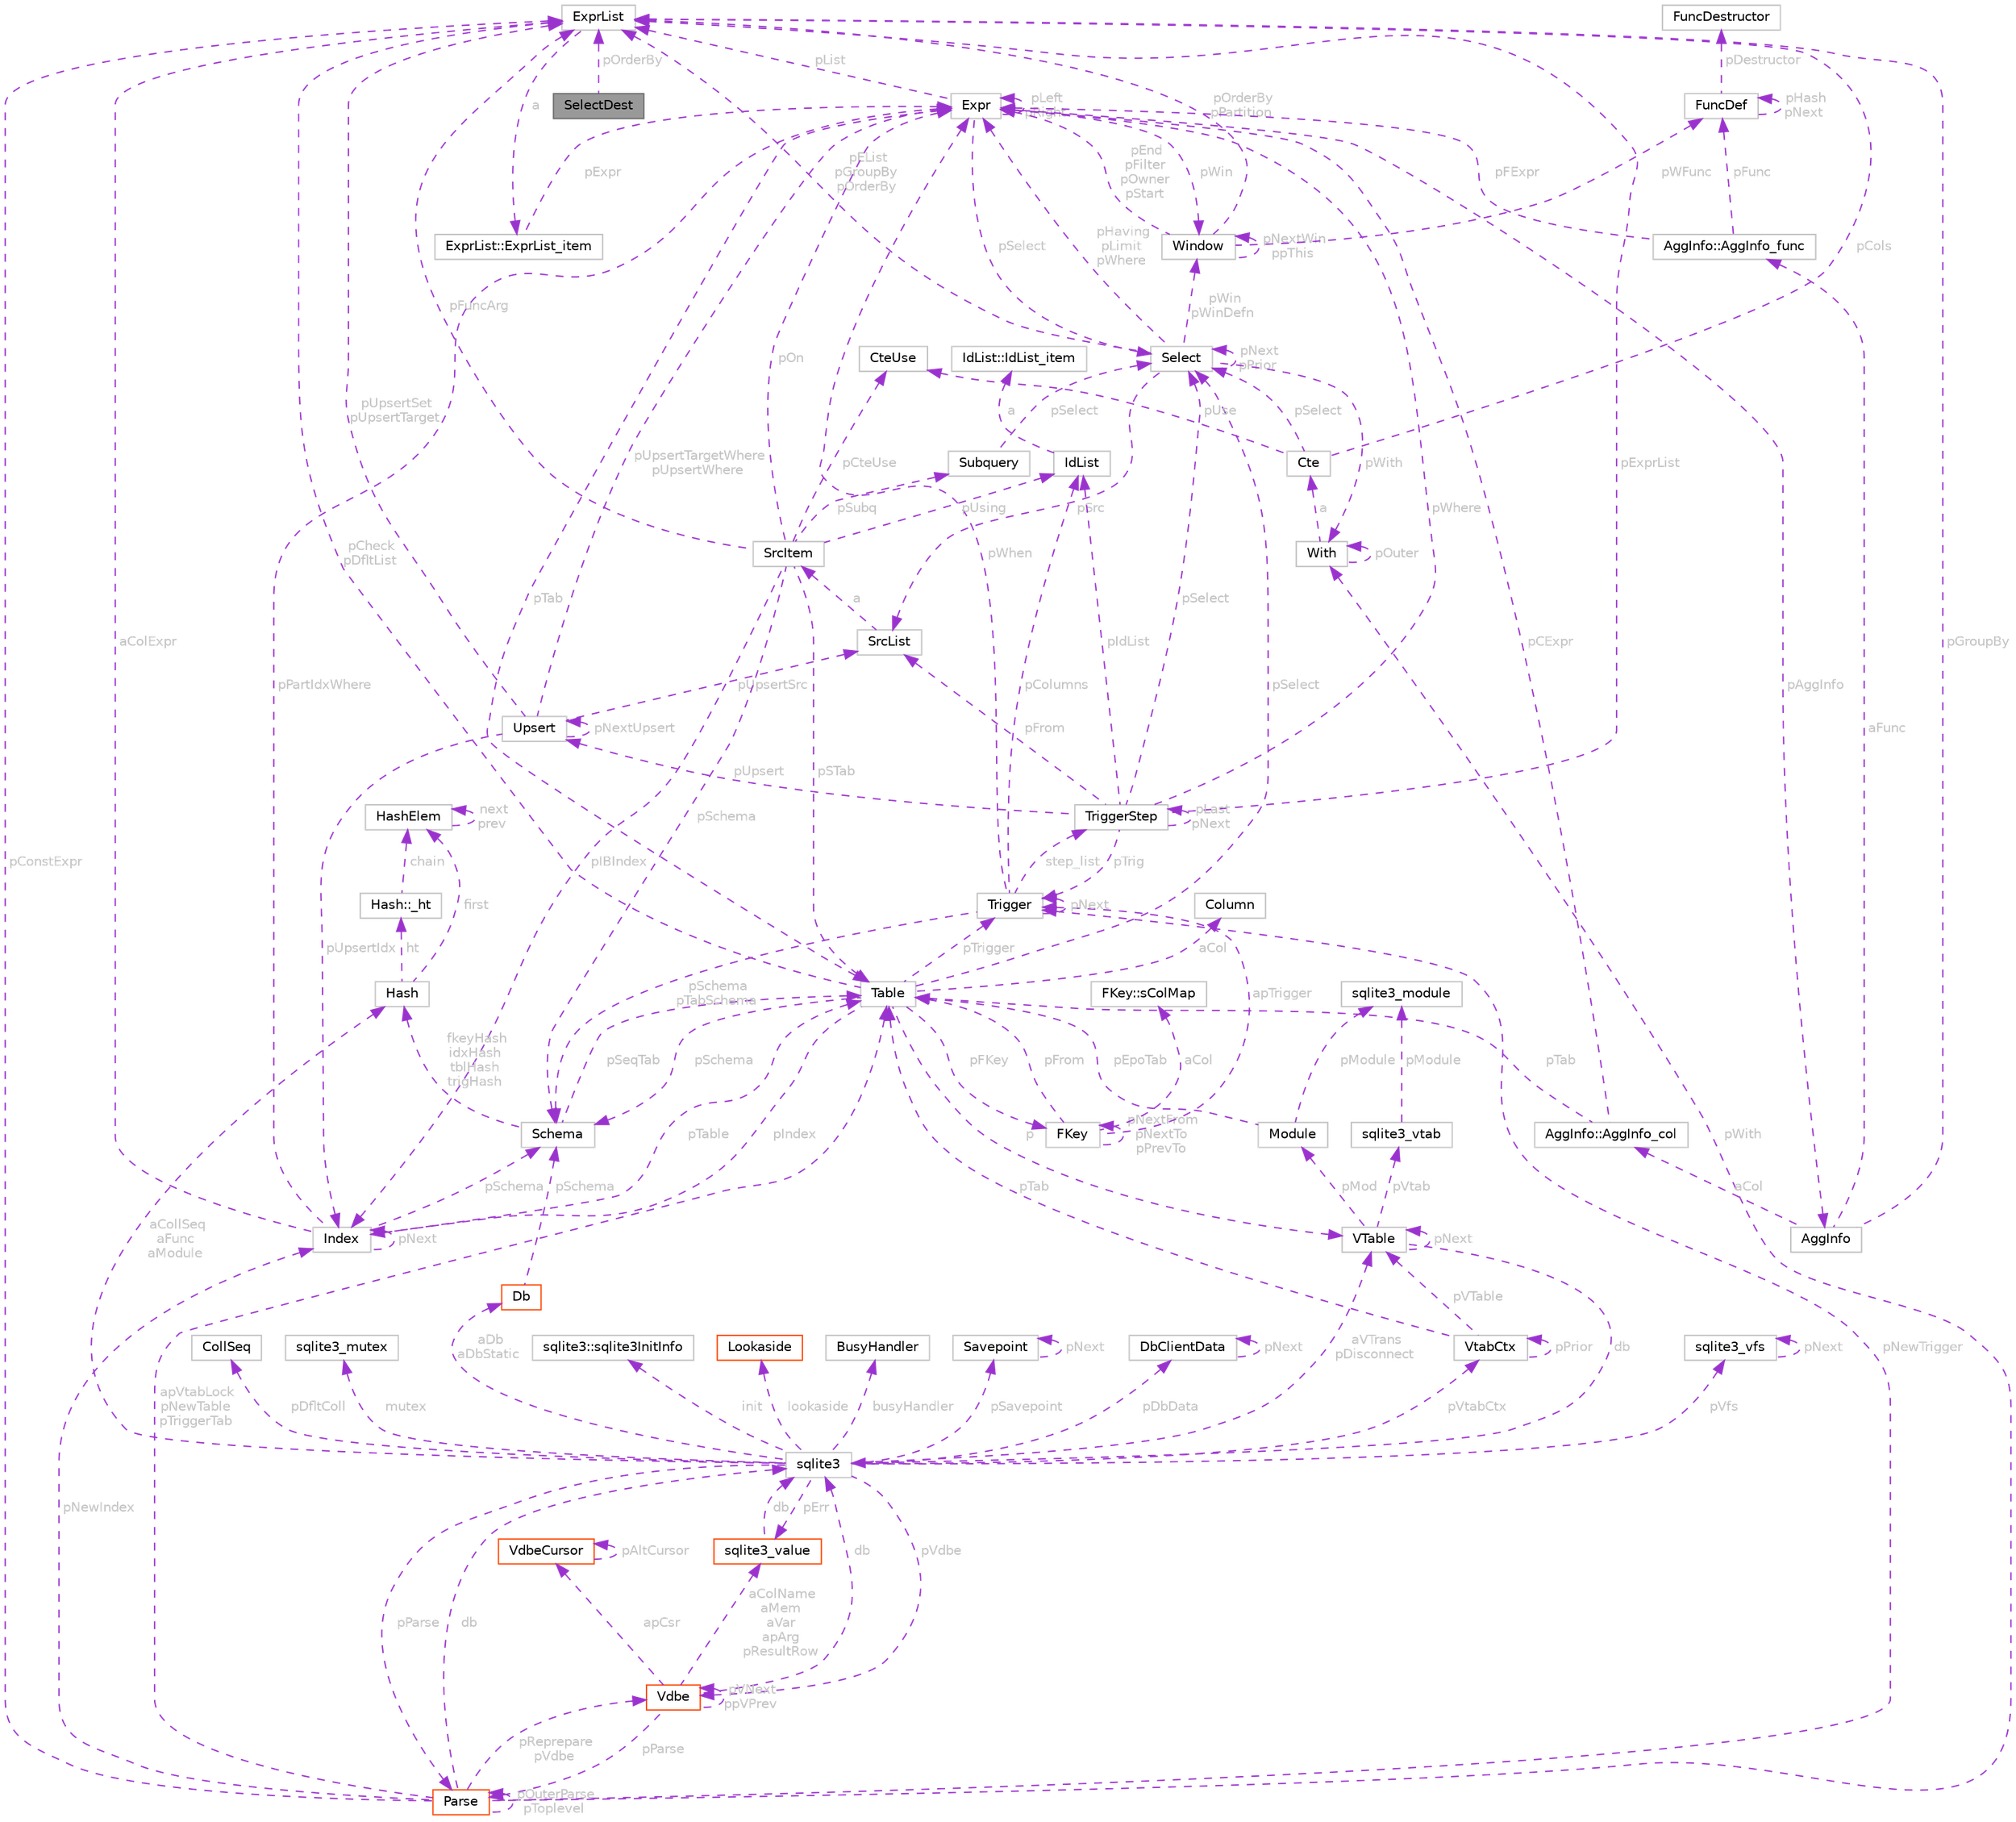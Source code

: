 digraph "SelectDest"
{
 // LATEX_PDF_SIZE
  bgcolor="transparent";
  edge [fontname=Helvetica,fontsize=10,labelfontname=Helvetica,labelfontsize=10];
  node [fontname=Helvetica,fontsize=10,shape=box,height=0.2,width=0.4];
  Node1 [id="Node000001",label="SelectDest",height=0.2,width=0.4,color="gray40", fillcolor="grey60", style="filled", fontcolor="black",tooltip=" "];
  Node2 -> Node1 [id="edge1_Node000001_Node000002",dir="back",color="darkorchid3",style="dashed",tooltip=" ",label=" pOrderBy",fontcolor="grey" ];
  Node2 [id="Node000002",label="ExprList",height=0.2,width=0.4,color="grey75", fillcolor="white", style="filled",URL="$structExprList.html",tooltip=" "];
  Node3 -> Node2 [id="edge2_Node000002_Node000003",dir="back",color="darkorchid3",style="dashed",tooltip=" ",label=" a",fontcolor="grey" ];
  Node3 [id="Node000003",label="ExprList::ExprList_item",height=0.2,width=0.4,color="grey75", fillcolor="white", style="filled",URL="$structExprList_1_1ExprList__item.html",tooltip=" "];
  Node4 -> Node3 [id="edge3_Node000003_Node000004",dir="back",color="darkorchid3",style="dashed",tooltip=" ",label=" pExpr",fontcolor="grey" ];
  Node4 [id="Node000004",label="Expr",height=0.2,width=0.4,color="grey75", fillcolor="white", style="filled",URL="$structExpr.html",tooltip=" "];
  Node4 -> Node4 [id="edge4_Node000004_Node000004",dir="back",color="darkorchid3",style="dashed",tooltip=" ",label=" pLeft\npRight",fontcolor="grey" ];
  Node2 -> Node4 [id="edge5_Node000004_Node000002",dir="back",color="darkorchid3",style="dashed",tooltip=" ",label=" pList",fontcolor="grey" ];
  Node5 -> Node4 [id="edge6_Node000004_Node000005",dir="back",color="darkorchid3",style="dashed",tooltip=" ",label=" pSelect",fontcolor="grey" ];
  Node5 [id="Node000005",label="Select",height=0.2,width=0.4,color="grey75", fillcolor="white", style="filled",URL="$structSelect.html",tooltip=" "];
  Node2 -> Node5 [id="edge7_Node000005_Node000002",dir="back",color="darkorchid3",style="dashed",tooltip=" ",label=" pEList\npGroupBy\npOrderBy",fontcolor="grey" ];
  Node6 -> Node5 [id="edge8_Node000005_Node000006",dir="back",color="darkorchid3",style="dashed",tooltip=" ",label=" pSrc",fontcolor="grey" ];
  Node6 [id="Node000006",label="SrcList",height=0.2,width=0.4,color="grey75", fillcolor="white", style="filled",URL="$structSrcList.html",tooltip=" "];
  Node7 -> Node6 [id="edge9_Node000006_Node000007",dir="back",color="darkorchid3",style="dashed",tooltip=" ",label=" a",fontcolor="grey" ];
  Node7 [id="Node000007",label="SrcItem",height=0.2,width=0.4,color="grey75", fillcolor="white", style="filled",URL="$structSrcItem.html",tooltip=" "];
  Node8 -> Node7 [id="edge10_Node000007_Node000008",dir="back",color="darkorchid3",style="dashed",tooltip=" ",label=" pSTab",fontcolor="grey" ];
  Node8 [id="Node000008",label="Table",height=0.2,width=0.4,color="grey75", fillcolor="white", style="filled",URL="$structTable.html",tooltip=" "];
  Node9 -> Node8 [id="edge11_Node000008_Node000009",dir="back",color="darkorchid3",style="dashed",tooltip=" ",label=" aCol",fontcolor="grey" ];
  Node9 [id="Node000009",label="Column",height=0.2,width=0.4,color="grey75", fillcolor="white", style="filled",URL="$structColumn.html",tooltip=" "];
  Node10 -> Node8 [id="edge12_Node000008_Node000010",dir="back",color="darkorchid3",style="dashed",tooltip=" ",label=" pIndex",fontcolor="grey" ];
  Node10 [id="Node000010",label="Index",height=0.2,width=0.4,color="grey75", fillcolor="white", style="filled",URL="$structIndex.html",tooltip=" "];
  Node8 -> Node10 [id="edge13_Node000010_Node000008",dir="back",color="darkorchid3",style="dashed",tooltip=" ",label=" pTable",fontcolor="grey" ];
  Node10 -> Node10 [id="edge14_Node000010_Node000010",dir="back",color="darkorchid3",style="dashed",tooltip=" ",label=" pNext",fontcolor="grey" ];
  Node11 -> Node10 [id="edge15_Node000010_Node000011",dir="back",color="darkorchid3",style="dashed",tooltip=" ",label=" pSchema",fontcolor="grey" ];
  Node11 [id="Node000011",label="Schema",height=0.2,width=0.4,color="grey75", fillcolor="white", style="filled",URL="$structSchema.html",tooltip=" "];
  Node12 -> Node11 [id="edge16_Node000011_Node000012",dir="back",color="darkorchid3",style="dashed",tooltip=" ",label=" fkeyHash\nidxHash\ntblHash\ntrigHash",fontcolor="grey" ];
  Node12 [id="Node000012",label="Hash",height=0.2,width=0.4,color="grey75", fillcolor="white", style="filled",URL="$structHash.html",tooltip=" "];
  Node13 -> Node12 [id="edge17_Node000012_Node000013",dir="back",color="darkorchid3",style="dashed",tooltip=" ",label=" first",fontcolor="grey" ];
  Node13 [id="Node000013",label="HashElem",height=0.2,width=0.4,color="grey75", fillcolor="white", style="filled",URL="$structHashElem.html",tooltip=" "];
  Node13 -> Node13 [id="edge18_Node000013_Node000013",dir="back",color="darkorchid3",style="dashed",tooltip=" ",label=" next\nprev",fontcolor="grey" ];
  Node14 -> Node12 [id="edge19_Node000012_Node000014",dir="back",color="darkorchid3",style="dashed",tooltip=" ",label=" ht",fontcolor="grey" ];
  Node14 [id="Node000014",label="Hash::_ht",height=0.2,width=0.4,color="grey75", fillcolor="white", style="filled",URL="$structHash_1_1__ht.html",tooltip=" "];
  Node13 -> Node14 [id="edge20_Node000014_Node000013",dir="back",color="darkorchid3",style="dashed",tooltip=" ",label=" chain",fontcolor="grey" ];
  Node8 -> Node11 [id="edge21_Node000011_Node000008",dir="back",color="darkorchid3",style="dashed",tooltip=" ",label=" pSeqTab",fontcolor="grey" ];
  Node4 -> Node10 [id="edge22_Node000010_Node000004",dir="back",color="darkorchid3",style="dashed",tooltip=" ",label=" pPartIdxWhere",fontcolor="grey" ];
  Node2 -> Node10 [id="edge23_Node000010_Node000002",dir="back",color="darkorchid3",style="dashed",tooltip=" ",label=" aColExpr",fontcolor="grey" ];
  Node2 -> Node8 [id="edge24_Node000008_Node000002",dir="back",color="darkorchid3",style="dashed",tooltip=" ",label=" pCheck\npDfltList",fontcolor="grey" ];
  Node15 -> Node8 [id="edge25_Node000008_Node000015",dir="back",color="darkorchid3",style="dashed",tooltip=" ",label=" pFKey",fontcolor="grey" ];
  Node15 [id="Node000015",label="FKey",height=0.2,width=0.4,color="grey75", fillcolor="white", style="filled",URL="$structFKey.html",tooltip=" "];
  Node8 -> Node15 [id="edge26_Node000015_Node000008",dir="back",color="darkorchid3",style="dashed",tooltip=" ",label=" pFrom",fontcolor="grey" ];
  Node15 -> Node15 [id="edge27_Node000015_Node000015",dir="back",color="darkorchid3",style="dashed",tooltip=" ",label=" pNextFrom\npNextTo\npPrevTo",fontcolor="grey" ];
  Node16 -> Node15 [id="edge28_Node000015_Node000016",dir="back",color="darkorchid3",style="dashed",tooltip=" ",label=" apTrigger",fontcolor="grey" ];
  Node16 [id="Node000016",label="Trigger",height=0.2,width=0.4,color="grey75", fillcolor="white", style="filled",URL="$structTrigger.html",tooltip=" "];
  Node4 -> Node16 [id="edge29_Node000016_Node000004",dir="back",color="darkorchid3",style="dashed",tooltip=" ",label=" pWhen",fontcolor="grey" ];
  Node17 -> Node16 [id="edge30_Node000016_Node000017",dir="back",color="darkorchid3",style="dashed",tooltip=" ",label=" pColumns",fontcolor="grey" ];
  Node17 [id="Node000017",label="IdList",height=0.2,width=0.4,color="grey75", fillcolor="white", style="filled",URL="$structIdList.html",tooltip=" "];
  Node18 -> Node17 [id="edge31_Node000017_Node000018",dir="back",color="darkorchid3",style="dashed",tooltip=" ",label=" a",fontcolor="grey" ];
  Node18 [id="Node000018",label="IdList::IdList_item",height=0.2,width=0.4,color="grey75", fillcolor="white", style="filled",URL="$structIdList_1_1IdList__item.html",tooltip=" "];
  Node11 -> Node16 [id="edge32_Node000016_Node000011",dir="back",color="darkorchid3",style="dashed",tooltip=" ",label=" pSchema\npTabSchema",fontcolor="grey" ];
  Node19 -> Node16 [id="edge33_Node000016_Node000019",dir="back",color="darkorchid3",style="dashed",tooltip=" ",label=" step_list",fontcolor="grey" ];
  Node19 [id="Node000019",label="TriggerStep",height=0.2,width=0.4,color="grey75", fillcolor="white", style="filled",URL="$structTriggerStep.html",tooltip=" "];
  Node16 -> Node19 [id="edge34_Node000019_Node000016",dir="back",color="darkorchid3",style="dashed",tooltip=" ",label=" pTrig",fontcolor="grey" ];
  Node5 -> Node19 [id="edge35_Node000019_Node000005",dir="back",color="darkorchid3",style="dashed",tooltip=" ",label=" pSelect",fontcolor="grey" ];
  Node6 -> Node19 [id="edge36_Node000019_Node000006",dir="back",color="darkorchid3",style="dashed",tooltip=" ",label=" pFrom",fontcolor="grey" ];
  Node4 -> Node19 [id="edge37_Node000019_Node000004",dir="back",color="darkorchid3",style="dashed",tooltip=" ",label=" pWhere",fontcolor="grey" ];
  Node2 -> Node19 [id="edge38_Node000019_Node000002",dir="back",color="darkorchid3",style="dashed",tooltip=" ",label=" pExprList",fontcolor="grey" ];
  Node17 -> Node19 [id="edge39_Node000019_Node000017",dir="back",color="darkorchid3",style="dashed",tooltip=" ",label=" pIdList",fontcolor="grey" ];
  Node20 -> Node19 [id="edge40_Node000019_Node000020",dir="back",color="darkorchid3",style="dashed",tooltip=" ",label=" pUpsert",fontcolor="grey" ];
  Node20 [id="Node000020",label="Upsert",height=0.2,width=0.4,color="grey75", fillcolor="white", style="filled",URL="$structUpsert.html",tooltip=" "];
  Node2 -> Node20 [id="edge41_Node000020_Node000002",dir="back",color="darkorchid3",style="dashed",tooltip=" ",label=" pUpsertSet\npUpsertTarget",fontcolor="grey" ];
  Node4 -> Node20 [id="edge42_Node000020_Node000004",dir="back",color="darkorchid3",style="dashed",tooltip=" ",label=" pUpsertTargetWhere\npUpsertWhere",fontcolor="grey" ];
  Node20 -> Node20 [id="edge43_Node000020_Node000020",dir="back",color="darkorchid3",style="dashed",tooltip=" ",label=" pNextUpsert",fontcolor="grey" ];
  Node10 -> Node20 [id="edge44_Node000020_Node000010",dir="back",color="darkorchid3",style="dashed",tooltip=" ",label=" pUpsertIdx",fontcolor="grey" ];
  Node6 -> Node20 [id="edge45_Node000020_Node000006",dir="back",color="darkorchid3",style="dashed",tooltip=" ",label=" pUpsertSrc",fontcolor="grey" ];
  Node19 -> Node19 [id="edge46_Node000019_Node000019",dir="back",color="darkorchid3",style="dashed",tooltip=" ",label=" pLast\npNext",fontcolor="grey" ];
  Node16 -> Node16 [id="edge47_Node000016_Node000016",dir="back",color="darkorchid3",style="dashed",tooltip=" ",label=" pNext",fontcolor="grey" ];
  Node21 -> Node15 [id="edge48_Node000015_Node000021",dir="back",color="darkorchid3",style="dashed",tooltip=" ",label=" aCol",fontcolor="grey" ];
  Node21 [id="Node000021",label="FKey::sColMap",height=0.2,width=0.4,color="grey75", fillcolor="white", style="filled",URL="$structFKey_1_1sColMap.html",tooltip=" "];
  Node5 -> Node8 [id="edge49_Node000008_Node000005",dir="back",color="darkorchid3",style="dashed",tooltip=" ",label=" pSelect",fontcolor="grey" ];
  Node22 -> Node8 [id="edge50_Node000008_Node000022",dir="back",color="darkorchid3",style="dashed",tooltip=" ",label=" p",fontcolor="grey" ];
  Node22 [id="Node000022",label="VTable",height=0.2,width=0.4,color="grey75", fillcolor="white", style="filled",URL="$structVTable.html",tooltip=" "];
  Node23 -> Node22 [id="edge51_Node000022_Node000023",dir="back",color="darkorchid3",style="dashed",tooltip=" ",label=" db",fontcolor="grey" ];
  Node23 [id="Node000023",label="sqlite3",height=0.2,width=0.4,color="grey75", fillcolor="white", style="filled",URL="$structsqlite3.html",tooltip=" "];
  Node24 -> Node23 [id="edge52_Node000023_Node000024",dir="back",color="darkorchid3",style="dashed",tooltip=" ",label=" pVfs",fontcolor="grey" ];
  Node24 [id="Node000024",label="sqlite3_vfs",height=0.2,width=0.4,color="grey75", fillcolor="white", style="filled",URL="$structsqlite3__vfs.html",tooltip=" "];
  Node24 -> Node24 [id="edge53_Node000024_Node000024",dir="back",color="darkorchid3",style="dashed",tooltip=" ",label=" pNext",fontcolor="grey" ];
  Node25 -> Node23 [id="edge54_Node000023_Node000025",dir="back",color="darkorchid3",style="dashed",tooltip=" ",label=" pVdbe",fontcolor="grey" ];
  Node25 [id="Node000025",label="Vdbe",height=0.2,width=0.4,color="orangered", fillcolor="white", style="filled",URL="$structVdbe.html",tooltip=" "];
  Node23 -> Node25 [id="edge55_Node000025_Node000023",dir="back",color="darkorchid3",style="dashed",tooltip=" ",label=" db",fontcolor="grey" ];
  Node25 -> Node25 [id="edge56_Node000025_Node000025",dir="back",color="darkorchid3",style="dashed",tooltip=" ",label=" pVNext\nppVPrev",fontcolor="grey" ];
  Node26 -> Node25 [id="edge57_Node000025_Node000026",dir="back",color="darkorchid3",style="dashed",tooltip=" ",label=" pParse",fontcolor="grey" ];
  Node26 [id="Node000026",label="Parse",height=0.2,width=0.4,color="orangered", fillcolor="white", style="filled",URL="$structParse.html",tooltip=" "];
  Node23 -> Node26 [id="edge58_Node000026_Node000023",dir="back",color="darkorchid3",style="dashed",tooltip=" ",label=" db",fontcolor="grey" ];
  Node25 -> Node26 [id="edge59_Node000026_Node000025",dir="back",color="darkorchid3",style="dashed",tooltip=" ",label=" pReprepare\npVdbe",fontcolor="grey" ];
  Node2 -> Node26 [id="edge60_Node000026_Node000002",dir="back",color="darkorchid3",style="dashed",tooltip=" ",label=" pConstExpr",fontcolor="grey" ];
  Node26 -> Node26 [id="edge61_Node000026_Node000026",dir="back",color="darkorchid3",style="dashed",tooltip=" ",label=" pOuterParse\npToplevel",fontcolor="grey" ];
  Node8 -> Node26 [id="edge62_Node000026_Node000008",dir="back",color="darkorchid3",style="dashed",tooltip=" ",label=" apVtabLock\npNewTable\npTriggerTab",fontcolor="grey" ];
  Node10 -> Node26 [id="edge63_Node000026_Node000010",dir="back",color="darkorchid3",style="dashed",tooltip=" ",label=" pNewIndex",fontcolor="grey" ];
  Node16 -> Node26 [id="edge64_Node000026_Node000016",dir="back",color="darkorchid3",style="dashed",tooltip=" ",label=" pNewTrigger",fontcolor="grey" ];
  Node45 -> Node26 [id="edge65_Node000026_Node000045",dir="back",color="darkorchid3",style="dashed",tooltip=" ",label=" pWith",fontcolor="grey" ];
  Node45 [id="Node000045",label="With",height=0.2,width=0.4,color="grey75", fillcolor="white", style="filled",URL="$structWith.html",tooltip=" "];
  Node45 -> Node45 [id="edge66_Node000045_Node000045",dir="back",color="darkorchid3",style="dashed",tooltip=" ",label=" pOuter",fontcolor="grey" ];
  Node46 -> Node45 [id="edge67_Node000045_Node000046",dir="back",color="darkorchid3",style="dashed",tooltip=" ",label=" a",fontcolor="grey" ];
  Node46 [id="Node000046",label="Cte",height=0.2,width=0.4,color="grey75", fillcolor="white", style="filled",URL="$structCte.html",tooltip=" "];
  Node2 -> Node46 [id="edge68_Node000046_Node000002",dir="back",color="darkorchid3",style="dashed",tooltip=" ",label=" pCols",fontcolor="grey" ];
  Node5 -> Node46 [id="edge69_Node000046_Node000005",dir="back",color="darkorchid3",style="dashed",tooltip=" ",label=" pSelect",fontcolor="grey" ];
  Node47 -> Node46 [id="edge70_Node000046_Node000047",dir="back",color="darkorchid3",style="dashed",tooltip=" ",label=" pUse",fontcolor="grey" ];
  Node47 [id="Node000047",label="CteUse",height=0.2,width=0.4,color="grey75", fillcolor="white", style="filled",URL="$structCteUse.html",tooltip=" "];
  Node37 -> Node25 [id="edge71_Node000025_Node000037",dir="back",color="darkorchid3",style="dashed",tooltip=" ",label=" aColName\naMem\naVar\napArg\npResultRow",fontcolor="grey" ];
  Node37 [id="Node000037",label="sqlite3_value",height=0.2,width=0.4,color="orangered", fillcolor="white", style="filled",URL="$structsqlite3__value.html",tooltip=" "];
  Node23 -> Node37 [id="edge72_Node000037_Node000023",dir="back",color="darkorchid3",style="dashed",tooltip=" ",label=" db",fontcolor="grey" ];
  Node49 -> Node25 [id="edge73_Node000025_Node000049",dir="back",color="darkorchid3",style="dashed",tooltip=" ",label=" apCsr",fontcolor="grey" ];
  Node49 [id="Node000049",label="VdbeCursor",height=0.2,width=0.4,color="orangered", fillcolor="white", style="filled",URL="$structVdbeCursor.html",tooltip=" "];
  Node49 -> Node49 [id="edge74_Node000049_Node000049",dir="back",color="darkorchid3",style="dashed",tooltip=" ",label=" pAltCursor",fontcolor="grey" ];
  Node39 -> Node23 [id="edge75_Node000023_Node000039",dir="back",color="darkorchid3",style="dashed",tooltip=" ",label=" pDfltColl",fontcolor="grey" ];
  Node39 [id="Node000039",label="CollSeq",height=0.2,width=0.4,color="grey75", fillcolor="white", style="filled",URL="$structCollSeq.html",tooltip=" "];
  Node66 -> Node23 [id="edge76_Node000023_Node000066",dir="back",color="darkorchid3",style="dashed",tooltip=" ",label=" mutex",fontcolor="grey" ];
  Node66 [id="Node000066",label="sqlite3_mutex",height=0.2,width=0.4,color="grey75", fillcolor="white", style="filled",URL="$structsqlite3__mutex.html",tooltip=" "];
  Node84 -> Node23 [id="edge77_Node000023_Node000084",dir="back",color="darkorchid3",style="dashed",tooltip=" ",label=" aDb\naDbStatic",fontcolor="grey" ];
  Node84 [id="Node000084",label="Db",height=0.2,width=0.4,color="orangered", fillcolor="white", style="filled",URL="$structDb.html",tooltip=" "];
  Node11 -> Node84 [id="edge78_Node000084_Node000011",dir="back",color="darkorchid3",style="dashed",tooltip=" ",label=" pSchema",fontcolor="grey" ];
  Node85 -> Node23 [id="edge79_Node000023_Node000085",dir="back",color="darkorchid3",style="dashed",tooltip=" ",label=" init",fontcolor="grey" ];
  Node85 [id="Node000085",label="sqlite3::sqlite3InitInfo",height=0.2,width=0.4,color="grey75", fillcolor="white", style="filled",URL="$structsqlite3_1_1sqlite3InitInfo.html",tooltip=" "];
  Node26 -> Node23 [id="edge80_Node000023_Node000026",dir="back",color="darkorchid3",style="dashed",tooltip=" ",label=" pParse",fontcolor="grey" ];
  Node37 -> Node23 [id="edge81_Node000023_Node000037",dir="back",color="darkorchid3",style="dashed",tooltip=" ",label=" pErr",fontcolor="grey" ];
  Node86 -> Node23 [id="edge82_Node000023_Node000086",dir="back",color="darkorchid3",style="dashed",tooltip=" ",label=" lookaside",fontcolor="grey" ];
  Node86 [id="Node000086",label="Lookaside",height=0.2,width=0.4,color="orangered", fillcolor="white", style="filled",URL="$structLookaside.html",tooltip=" "];
  Node12 -> Node23 [id="edge83_Node000023_Node000012",dir="back",color="darkorchid3",style="dashed",tooltip=" ",label=" aCollSeq\naFunc\naModule",fontcolor="grey" ];
  Node88 -> Node23 [id="edge84_Node000023_Node000088",dir="back",color="darkorchid3",style="dashed",tooltip=" ",label=" pVtabCtx",fontcolor="grey" ];
  Node88 [id="Node000088",label="VtabCtx",height=0.2,width=0.4,color="grey75", fillcolor="white", style="filled",URL="$structVtabCtx.html",tooltip=" "];
  Node22 -> Node88 [id="edge85_Node000088_Node000022",dir="back",color="darkorchid3",style="dashed",tooltip=" ",label=" pVTable",fontcolor="grey" ];
  Node8 -> Node88 [id="edge86_Node000088_Node000008",dir="back",color="darkorchid3",style="dashed",tooltip=" ",label=" pTab",fontcolor="grey" ];
  Node88 -> Node88 [id="edge87_Node000088_Node000088",dir="back",color="darkorchid3",style="dashed",tooltip=" ",label=" pPrior",fontcolor="grey" ];
  Node22 -> Node23 [id="edge88_Node000023_Node000022",dir="back",color="darkorchid3",style="dashed",tooltip=" ",label=" aVTrans\npDisconnect",fontcolor="grey" ];
  Node89 -> Node23 [id="edge89_Node000023_Node000089",dir="back",color="darkorchid3",style="dashed",tooltip=" ",label=" busyHandler",fontcolor="grey" ];
  Node89 [id="Node000089",label="BusyHandler",height=0.2,width=0.4,color="grey75", fillcolor="white", style="filled",URL="$structBusyHandler.html",tooltip=" "];
  Node90 -> Node23 [id="edge90_Node000023_Node000090",dir="back",color="darkorchid3",style="dashed",tooltip=" ",label=" pSavepoint",fontcolor="grey" ];
  Node90 [id="Node000090",label="Savepoint",height=0.2,width=0.4,color="grey75", fillcolor="white", style="filled",URL="$structSavepoint.html",tooltip=" "];
  Node90 -> Node90 [id="edge91_Node000090_Node000090",dir="back",color="darkorchid3",style="dashed",tooltip=" ",label=" pNext",fontcolor="grey" ];
  Node91 -> Node23 [id="edge92_Node000023_Node000091",dir="back",color="darkorchid3",style="dashed",tooltip=" ",label=" pDbData",fontcolor="grey" ];
  Node91 [id="Node000091",label="DbClientData",height=0.2,width=0.4,color="grey75", fillcolor="white", style="filled",URL="$structDbClientData.html",tooltip=" "];
  Node91 -> Node91 [id="edge93_Node000091_Node000091",dir="back",color="darkorchid3",style="dashed",tooltip=" ",label=" pNext",fontcolor="grey" ];
  Node92 -> Node22 [id="edge94_Node000022_Node000092",dir="back",color="darkorchid3",style="dashed",tooltip=" ",label=" pMod",fontcolor="grey" ];
  Node92 [id="Node000092",label="Module",height=0.2,width=0.4,color="grey75", fillcolor="white", style="filled",URL="$structModule.html",tooltip=" "];
  Node70 -> Node92 [id="edge95_Node000092_Node000070",dir="back",color="darkorchid3",style="dashed",tooltip=" ",label=" pModule",fontcolor="grey" ];
  Node70 [id="Node000070",label="sqlite3_module",height=0.2,width=0.4,color="grey75", fillcolor="white", style="filled",URL="$structsqlite3__module.html",tooltip=" "];
  Node8 -> Node92 [id="edge96_Node000092_Node000008",dir="back",color="darkorchid3",style="dashed",tooltip=" ",label=" pEpoTab",fontcolor="grey" ];
  Node69 -> Node22 [id="edge97_Node000022_Node000069",dir="back",color="darkorchid3",style="dashed",tooltip=" ",label=" pVtab",fontcolor="grey" ];
  Node69 [id="Node000069",label="sqlite3_vtab",height=0.2,width=0.4,color="grey75", fillcolor="white", style="filled",URL="$structsqlite3__vtab.html",tooltip=" "];
  Node70 -> Node69 [id="edge98_Node000069_Node000070",dir="back",color="darkorchid3",style="dashed",tooltip=" ",label=" pModule",fontcolor="grey" ];
  Node22 -> Node22 [id="edge99_Node000022_Node000022",dir="back",color="darkorchid3",style="dashed",tooltip=" ",label=" pNext",fontcolor="grey" ];
  Node16 -> Node8 [id="edge100_Node000008_Node000016",dir="back",color="darkorchid3",style="dashed",tooltip=" ",label=" pTrigger",fontcolor="grey" ];
  Node11 -> Node8 [id="edge101_Node000008_Node000011",dir="back",color="darkorchid3",style="dashed",tooltip=" ",label=" pSchema",fontcolor="grey" ];
  Node2 -> Node7 [id="edge102_Node000007_Node000002",dir="back",color="darkorchid3",style="dashed",tooltip=" ",label=" pFuncArg",fontcolor="grey" ];
  Node10 -> Node7 [id="edge103_Node000007_Node000010",dir="back",color="darkorchid3",style="dashed",tooltip=" ",label=" pIBIndex",fontcolor="grey" ];
  Node47 -> Node7 [id="edge104_Node000007_Node000047",dir="back",color="darkorchid3",style="dashed",tooltip=" ",label=" pCteUse",fontcolor="grey" ];
  Node4 -> Node7 [id="edge105_Node000007_Node000004",dir="back",color="darkorchid3",style="dashed",tooltip=" ",label=" pOn",fontcolor="grey" ];
  Node17 -> Node7 [id="edge106_Node000007_Node000017",dir="back",color="darkorchid3",style="dashed",tooltip=" ",label=" pUsing",fontcolor="grey" ];
  Node11 -> Node7 [id="edge107_Node000007_Node000011",dir="back",color="darkorchid3",style="dashed",tooltip=" ",label=" pSchema",fontcolor="grey" ];
  Node93 -> Node7 [id="edge108_Node000007_Node000093",dir="back",color="darkorchid3",style="dashed",tooltip=" ",label=" pSubq",fontcolor="grey" ];
  Node93 [id="Node000093",label="Subquery",height=0.2,width=0.4,color="grey75", fillcolor="white", style="filled",URL="$structSubquery.html",tooltip=" "];
  Node5 -> Node93 [id="edge109_Node000093_Node000005",dir="back",color="darkorchid3",style="dashed",tooltip=" ",label=" pSelect",fontcolor="grey" ];
  Node4 -> Node5 [id="edge110_Node000005_Node000004",dir="back",color="darkorchid3",style="dashed",tooltip=" ",label=" pHaving\npLimit\npWhere",fontcolor="grey" ];
  Node5 -> Node5 [id="edge111_Node000005_Node000005",dir="back",color="darkorchid3",style="dashed",tooltip=" ",label=" pNext\npPrior",fontcolor="grey" ];
  Node45 -> Node5 [id="edge112_Node000005_Node000045",dir="back",color="darkorchid3",style="dashed",tooltip=" ",label=" pWith",fontcolor="grey" ];
  Node94 -> Node5 [id="edge113_Node000005_Node000094",dir="back",color="darkorchid3",style="dashed",tooltip=" ",label=" pWin\npWinDefn",fontcolor="grey" ];
  Node94 [id="Node000094",label="Window",height=0.2,width=0.4,color="grey75", fillcolor="white", style="filled",URL="$structWindow.html",tooltip=" "];
  Node2 -> Node94 [id="edge114_Node000094_Node000002",dir="back",color="darkorchid3",style="dashed",tooltip=" ",label=" pOrderBy\npPartition",fontcolor="grey" ];
  Node4 -> Node94 [id="edge115_Node000094_Node000004",dir="back",color="darkorchid3",style="dashed",tooltip=" ",label=" pEnd\npFilter\npOwner\npStart",fontcolor="grey" ];
  Node94 -> Node94 [id="edge116_Node000094_Node000094",dir="back",color="darkorchid3",style="dashed",tooltip=" ",label=" pNextWin\nppThis",fontcolor="grey" ];
  Node34 -> Node94 [id="edge117_Node000094_Node000034",dir="back",color="darkorchid3",style="dashed",tooltip=" ",label=" pWFunc",fontcolor="grey" ];
  Node34 [id="Node000034",label="FuncDef",height=0.2,width=0.4,color="grey75", fillcolor="white", style="filled",URL="$structFuncDef.html",tooltip=" "];
  Node34 -> Node34 [id="edge118_Node000034_Node000034",dir="back",color="darkorchid3",style="dashed",tooltip=" ",label=" pHash\npNext",fontcolor="grey" ];
  Node35 -> Node34 [id="edge119_Node000034_Node000035",dir="back",color="darkorchid3",style="dashed",tooltip=" ",label=" pDestructor",fontcolor="grey" ];
  Node35 [id="Node000035",label="FuncDestructor",height=0.2,width=0.4,color="grey75", fillcolor="white", style="filled",URL="$structFuncDestructor.html",tooltip=" "];
  Node95 -> Node4 [id="edge120_Node000004_Node000095",dir="back",color="darkorchid3",style="dashed",tooltip=" ",label=" pAggInfo",fontcolor="grey" ];
  Node95 [id="Node000095",label="AggInfo",height=0.2,width=0.4,color="grey75", fillcolor="white", style="filled",URL="$structAggInfo.html",tooltip=" "];
  Node2 -> Node95 [id="edge121_Node000095_Node000002",dir="back",color="darkorchid3",style="dashed",tooltip=" ",label=" pGroupBy",fontcolor="grey" ];
  Node96 -> Node95 [id="edge122_Node000095_Node000096",dir="back",color="darkorchid3",style="dashed",tooltip=" ",label=" aCol",fontcolor="grey" ];
  Node96 [id="Node000096",label="AggInfo::AggInfo_col",height=0.2,width=0.4,color="grey75", fillcolor="white", style="filled",URL="$structAggInfo_1_1AggInfo__col.html",tooltip=" "];
  Node8 -> Node96 [id="edge123_Node000096_Node000008",dir="back",color="darkorchid3",style="dashed",tooltip=" ",label=" pTab",fontcolor="grey" ];
  Node4 -> Node96 [id="edge124_Node000096_Node000004",dir="back",color="darkorchid3",style="dashed",tooltip=" ",label=" pCExpr",fontcolor="grey" ];
  Node97 -> Node95 [id="edge125_Node000095_Node000097",dir="back",color="darkorchid3",style="dashed",tooltip=" ",label=" aFunc",fontcolor="grey" ];
  Node97 [id="Node000097",label="AggInfo::AggInfo_func",height=0.2,width=0.4,color="grey75", fillcolor="white", style="filled",URL="$structAggInfo_1_1AggInfo__func.html",tooltip=" "];
  Node4 -> Node97 [id="edge126_Node000097_Node000004",dir="back",color="darkorchid3",style="dashed",tooltip=" ",label=" pFExpr",fontcolor="grey" ];
  Node34 -> Node97 [id="edge127_Node000097_Node000034",dir="back",color="darkorchid3",style="dashed",tooltip=" ",label=" pFunc",fontcolor="grey" ];
  Node8 -> Node4 [id="edge128_Node000004_Node000008",dir="back",color="darkorchid3",style="dashed",tooltip=" ",label=" pTab",fontcolor="grey" ];
  Node94 -> Node4 [id="edge129_Node000004_Node000094",dir="back",color="darkorchid3",style="dashed",tooltip=" ",label=" pWin",fontcolor="grey" ];
}
